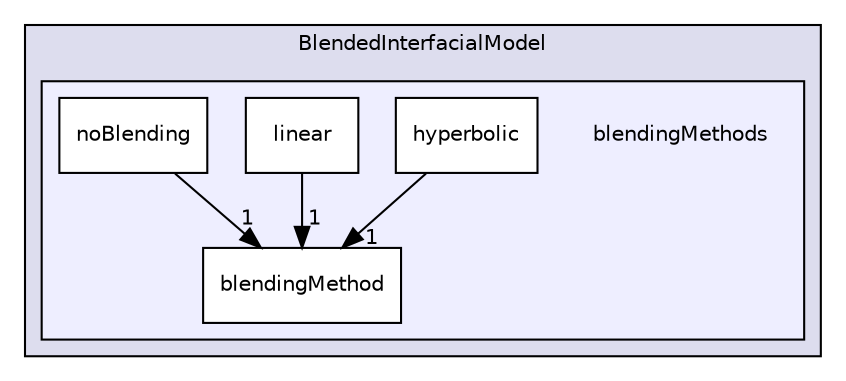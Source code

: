 digraph "blendingMethods" {
  bgcolor=transparent;
  compound=true
  node [ fontsize="10", fontname="Helvetica"];
  edge [ labelfontsize="10", labelfontname="Helvetica"];
  subgraph clusterdir_e3ab446b96c2c6bc8e153da3ebeb2a40 {
    graph [ bgcolor="#ddddee", pencolor="black", label="BlendedInterfacialModel" fontname="Helvetica", fontsize="10", URL="dir_e3ab446b96c2c6bc8e153da3ebeb2a40.html"]
  subgraph clusterdir_fba29fad898f162d752466bcad7c4ae2 {
    graph [ bgcolor="#eeeeff", pencolor="black", label="" URL="dir_fba29fad898f162d752466bcad7c4ae2.html"];
    dir_fba29fad898f162d752466bcad7c4ae2 [shape=plaintext label="blendingMethods"];
    dir_232b64447c0419452180e8388af5a0aa [shape=box label="blendingMethod" color="black" fillcolor="white" style="filled" URL="dir_232b64447c0419452180e8388af5a0aa.html"];
    dir_53b1ac56bbac572ab7abe4a40c57bc52 [shape=box label="hyperbolic" color="black" fillcolor="white" style="filled" URL="dir_53b1ac56bbac572ab7abe4a40c57bc52.html"];
    dir_603b8e249ae764ddf92bc7f65c9f742c [shape=box label="linear" color="black" fillcolor="white" style="filled" URL="dir_603b8e249ae764ddf92bc7f65c9f742c.html"];
    dir_2c5d605a4886b95cdb622c1e2f2e0fd4 [shape=box label="noBlending" color="black" fillcolor="white" style="filled" URL="dir_2c5d605a4886b95cdb622c1e2f2e0fd4.html"];
  }
  }
  dir_603b8e249ae764ddf92bc7f65c9f742c->dir_232b64447c0419452180e8388af5a0aa [headlabel="1", labeldistance=1.5 headhref="dir_000214_000057.html"];
  dir_2c5d605a4886b95cdb622c1e2f2e0fd4->dir_232b64447c0419452180e8388af5a0aa [headlabel="1", labeldistance=1.5 headhref="dir_000271_000057.html"];
  dir_53b1ac56bbac572ab7abe4a40c57bc52->dir_232b64447c0419452180e8388af5a0aa [headlabel="1", labeldistance=1.5 headhref="dir_000187_000057.html"];
}
